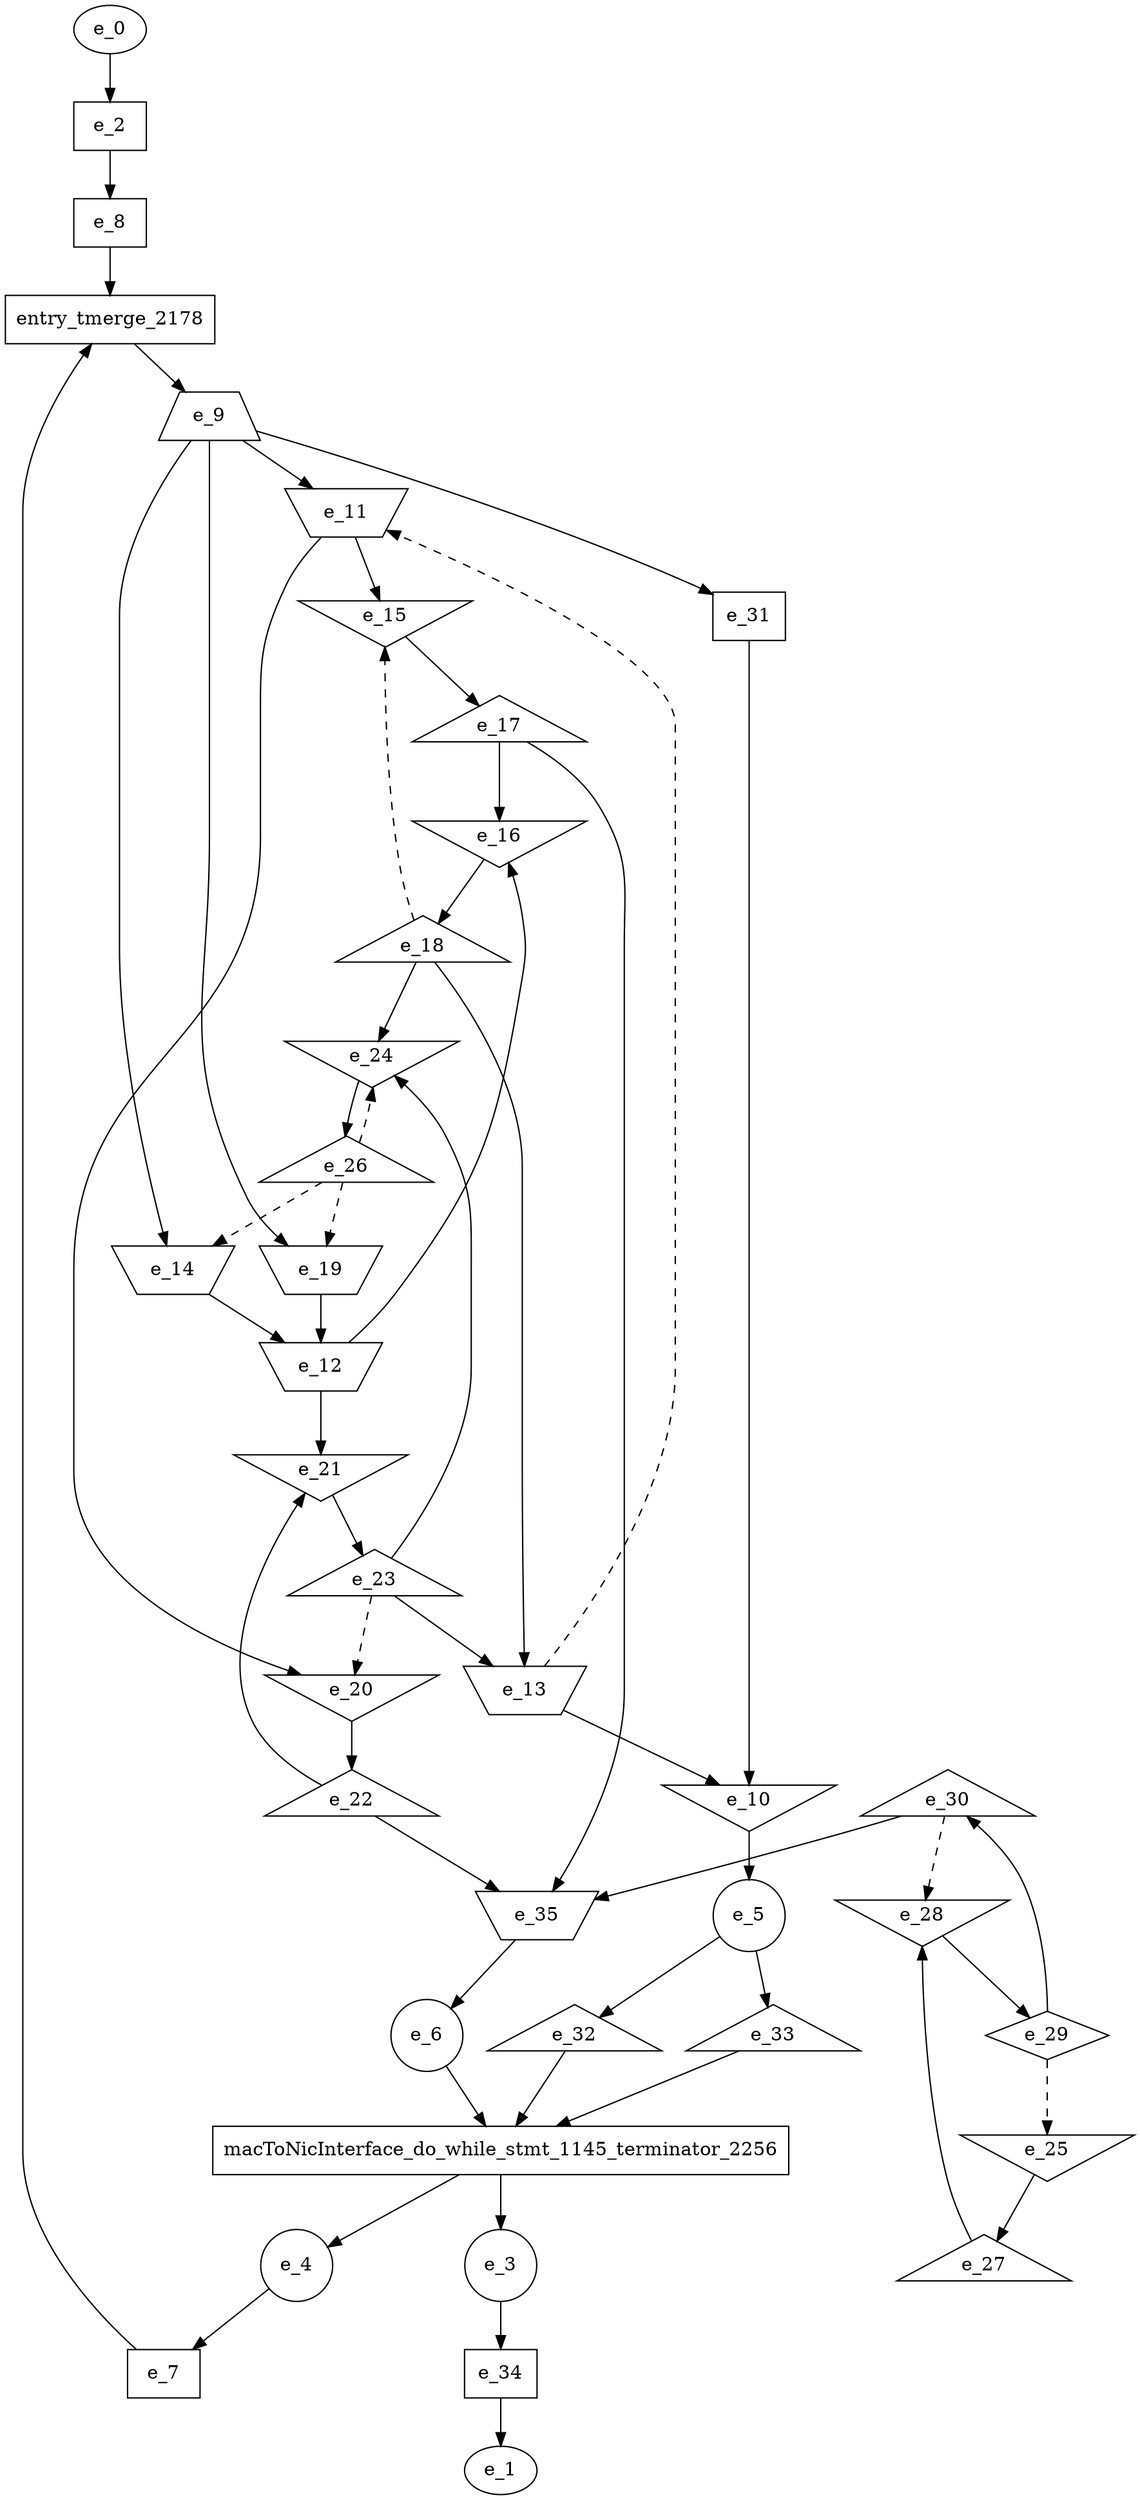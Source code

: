 digraph control_path {
  e_0: entry_node : n ;
  e_1: exit_node : s ;
  e_2 [shape = dot];
  e_3 [shape = circle];
  e_4 [shape = circle];
  e_5 [shape = circle];
  e_6 [shape = circle];
  e_7 [shape = dot];
  e_8 [shape = dot];
  e_9 [shape = trapezium];
  e_10 [shape = invtriangle];
  e_11 [shape = invtrapezium];
  e_12 [shape = invtrapezium];
  e_13 [shape = invtrapezium];
  e_14 [shape = invtrapezium];
  e_15 [shape = invtriangle];
  e_16 [shape = invtriangle];
  e_17 [shape = triangle];
  e_18 [shape = triangle];
  e_19 [shape = invtrapezium];
  e_20 [shape = invtriangle];
  e_21 [shape = invtriangle];
  e_22 [shape = triangle];
  e_23 [shape = triangle];
  e_24 [shape = invtriangle];
  e_25 [shape = invtriangle];
  e_26 [shape = triangle];
  e_27 [shape = triangle];
  e_28 [shape = invtriangle];
  e_29 [shape = diamond];
  e_30 [shape = triangle];
  e_31 [shape = dot];
  e_32 [shape = triangle];
  e_33 [shape = triangle];
  e_34 [shape = dot];
  e_35 [shape = invtrapezium];
  e_34 -> e_1;
  e_0 -> e_2;
  e_10 -> e_5;
  e_35 -> e_6;
  e_4 -> e_7;
  e_2 -> e_8;
  e_31 -> e_10;
  e_13 -> e_10;
  e_9 -> e_11;
  e_13 -> e_11[style = dashed];
  e_19 -> e_12;
  e_14 -> e_12;
  e_18 -> e_13;
  e_23 -> e_13;
  e_9 -> e_14;
  e_26 -> e_14[style = dashed];
  e_11 -> e_15;
  e_18 -> e_15[style = dashed];
  e_12 -> e_16;
  e_17 -> e_16;
  e_15 -> e_17;
  e_16 -> e_18;
  e_9 -> e_19;
  e_26 -> e_19[style = dashed];
  e_11 -> e_20;
  e_23 -> e_20[style = dashed];
  e_22 -> e_21;
  e_12 -> e_21;
  e_20 -> e_22;
  e_21 -> e_23;
  e_18 -> e_24;
  e_23 -> e_24;
  e_26 -> e_24[style = dashed];
  e_29 -> e_25[style = dashed];
  e_24 -> e_26;
  e_25 -> e_27;
  e_27 -> e_28;
  e_30 -> e_28[style = dashed];
  e_28 -> e_29;
  e_29 -> e_30;
  e_9 -> e_31;
  e_5 -> e_32;
  e_5 -> e_33;
  e_3 -> e_34;
  e_22 -> e_35;
  e_30 -> e_35;
  e_17 -> e_35;
  macToNicInterface_do_while_stmt_1145_terminator_2256 [shape=rectangle];
e_6 -> macToNicInterface_do_while_stmt_1145_terminator_2256;
e_33 -> macToNicInterface_do_while_stmt_1145_terminator_2256;
e_32 -> macToNicInterface_do_while_stmt_1145_terminator_2256;
macToNicInterface_do_while_stmt_1145_terminator_2256 -> e_4;
macToNicInterface_do_while_stmt_1145_terminator_2256 -> e_3;
entry_tmerge_2178 [shape = rectangle]; 
e_7 -> entry_tmerge_2178;
e_8 -> entry_tmerge_2178;
entry_tmerge_2178 -> e_9;
}
